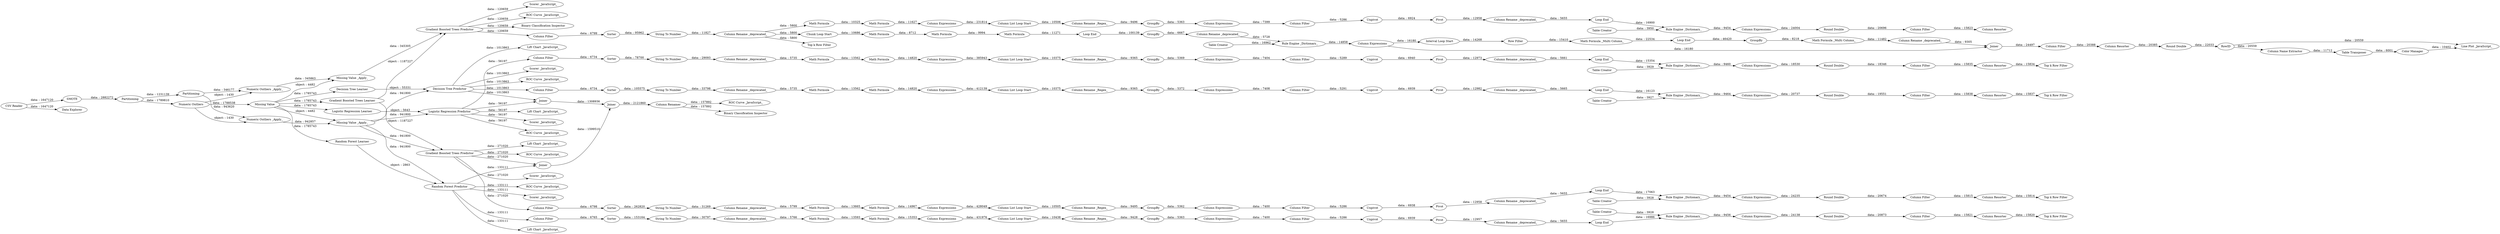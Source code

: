 digraph {
	"-7709929612578393098_396" [label="Column Expressions"]
	"7975123702975824562_384" [label="Table Creator"]
	"7022365391028944680_1" [label="CSV Reader"]
	"7022365391028944680_667" [label="Missing Value _Apply_"]
	"-7709929612578393098_402" [label="Column Filter"]
	"7022365391028944680_641" [label="Logistic Regression Learner"]
	"-73676709606733918_401" [label="Column Expressions"]
	"-73676709606733918_372" [label=Sorter]
	"7022365391028944680_630" [label="Top k Row Filter"]
	"5305042107133885602_409" [label="Column List Loop Start"]
	"7022365391028944680_675" [label="Gradient Boosted Trees Predictor"]
	"7022365391028944680_670" [label="Numeric Outliers"]
	"-8439333824075056946_519" [label="Math Formula"]
	"-7709929612578393098_404" [label=Unpivot]
	"7975123702975824562_371" [label="Column Filter"]
	"7022365391028944680_635" [label="Lift Chart _JavaScript_"]
	"1066552249120315511_568" [label=GroupBy]
	"1066552249120315511_582" [label=Joiner]
	"7022365391028944680_655" [label="Data Explorer"]
	"1066552249120315511_564" [label="Math Formula"]
	"-73676709606733918_385" [label="Rule Engine _Dictionary_"]
	"7022365391028944680_676" [label="Scorer _JavaScript_"]
	"1066552249120315511_570" [label="Table Creator"]
	"7975123702975824562_409" [label="Column List Loop Start"]
	"3471044280051524444_539" [label="Column Filter"]
	"5305042107133885602_410" [label="Column Rename _Regex_"]
	"-73676709606733918_415" [label="Column Expressions"]
	"-6103387995630299603_592" [label="Table Transposer"]
	"5305042107133885602_405" [label="Column Rename _deprecated_"]
	"5305042107133885602_419" [label="Column Filter"]
	"-7709929612578393098_403" [label=Pivot]
	"7022365391028944680_14" [label="Column Renamer"]
	"-7709929612578393098_405" [label="Column Rename _deprecated_"]
	"5305042107133885602_401" [label="Column Expressions"]
	"1066552249120315511_584" [label="Column Filter"]
	"7975123702975824562_410" [label="Column Rename _Regex_"]
	"-73676709606733918_404" [label=Unpivot]
	"7022365391028944680_654" [label="Scorer _JavaScript_"]
	"5305042107133885602_414" [label="Loop End"]
	"7975123702975824562_401" [label="Column Expressions"]
	"7022365391028944680_657" [label=Partitioning]
	"5305042107133885602_403" [label=Pivot]
	"3471044280051524444_530" [label="Round Double"]
	"-73676709606733918_376" [label="Column Rename _deprecated_"]
	"-7709929612578393098_371" [label="Column Filter"]
	"5305042107133885602_376" [label="Column Rename _deprecated_"]
	"7022365391028944680_643" [label="Random Forest Learner"]
	"-73676709606733918_396" [label="Column Expressions"]
	"-7956473070713913492_520" [label="Math Formula"]
	"5305042107133885602_416" [label="Round Double"]
	"-7709929612578393098_385" [label="Rule Engine _Dictionary_"]
	"-7709929612578393098_401" [label="Column Expressions"]
	"7022365391028944680_621" [label="Gradient Boosted Trees Predictor"]
	"5305042107133885602_385" [label="Rule Engine _Dictionary_"]
	"7022365391028944680_10" [label=Joiner]
	"-7709929612578393098_397" [label=GroupBy]
	"7975123702975824562_385" [label="Rule Engine _Dictionary_"]
	"3471044280051524444_548" [label=Sorter]
	"5305042107133885602_397" [label=GroupBy]
	"-8439333824075056946_520" [label="Math Formula"]
	"7022365391028944680_595" [label="Binary Classification Inspector"]
	"3471044280051524444_546" [label="Column Rename _Regex_"]
	"7975123702975824562_403" [label=Pivot]
	"7022365391028944680_625" [label="Lift Chart _JavaScript_"]
	"3471044280051524444_538" [label="Loop End"]
	"1066552249120315511_569" [label="Column Rename _deprecated_"]
	"7022365391028944680_627" [label="ROC Curve _JavaScript_"]
	"7975123702975824562_372" [label=Sorter]
	"7022365391028944680_677" [label="ROC Curve _JavaScript_"]
	"3471044280051524444_544" [label="Column Rename _deprecated_"]
	"-7709929612578393098_418" [label="Column Resorter"]
	"7022365391028944680_674" [label=SMOTE]
	"3471044280051524444_540" [label="Column List Loop Start"]
	"-73676709606733918_403" [label=Pivot]
	"1066552249120315511_571" [label="Rule Engine _Dictionary_"]
	"-73676709606733918_410" [label="Column Rename _Regex_"]
	"3471044280051524444_533" [label="Column Resorter"]
	"1066552249120315511_563" [label="Loop End"]
	"5305042107133885602_372" [label=Sorter]
	"-7709929612578393098_415" [label="Column Expressions"]
	"5305042107133885602_418" [label="Column Resorter"]
	"5305042107133885602_402" [label="Column Filter"]
	"1066552249120315511_577" [label="Loop End"]
	"3471044280051524444_545" [label="String To Number"]
	"7975123702975824562_418" [label="Column Resorter"]
	"-73676709606733918_418" [label="Column Resorter"]
	"7022365391028944680_624" [label="Top k Row Filter"]
	"7022365391028944680_634" [label="Decision Tree Predictor"]
	"-7709929612578393098_372" [label=Sorter]
	"7022365391028944680_636" [label="Top k Row Filter"]
	"5305042107133885602_415" [label="Column Expressions"]
	"-73676709606733918_419" [label="Column Filter"]
	"-6270981922537416593_519" [label="Math Formula"]
	"3471044280051524444_528" [label=Unpivot]
	"1066552249120315511_576" [label="Row Filter"]
	"1066552249120315511_580" [label=GroupBy]
	"7022365391028944680_671" [label="Numeric Outliers _Apply_"]
	"3471044280051524444_542" [label="Rule Engine _Dictionary_"]
	"7022365391028944680_6" [label="ROC Curve _JavaScript_"]
	"7022365391028944680_631" [label="Lift Chart _JavaScript_"]
	"7022365391028944680_658" [label=Partitioning]
	"7022365391028944680_12" [label=Joiner]
	"-7709929612578393098_414" [label="Loop End"]
	"-6270981922537416593_520" [label="Math Formula"]
	"3471044280051524444_531" [label="Column Rename _deprecated_"]
	"-7709929612578393098_384" [label="Table Creator"]
	"7022365391028944680_618" [label="Logistic Regression Predictor"]
	"7022365391028944680_642" [label="Decision Tree Learner"]
	"-7709929612578393098_376" [label="Column Rename _deprecated_"]
	"7022365391028944680_620" [label="Random Forest Predictor"]
	"3471044280051524444_536" [label="Column Filter"]
	"-7709929612578393098_419" [label="Column Filter"]
	"-7709929612578393098_416" [label="Round Double"]
	"1066552249120315511_575" [label="Interval Loop Start"]
	"3471044280051524444_549" [label="Table Creator"]
	"7022365391028944680_11" [label=Joiner]
	"5305042107133885602_399" [label="String To Number"]
	"-7709929612578393098_410" [label="Column Rename _Regex_"]
	"-5978459237162844212_520" [label="Math Formula"]
	"7975123702975824562_404" [label=Unpivot]
	"1066552249120315511_586" [label="Math Formula _Multi Column_"]
	"1066552249120315511_566" [label="Column Expressions"]
	"-73676709606733918_384" [label="Table Creator"]
	"7022365391028944680_650" [label="Binary Classification Inspector"]
	"7975123702975824562_414" [label="Loop End"]
	"7975123702975824562_415" [label="Column Expressions"]
	"5305042107133885602_371" [label="Column Filter"]
	"-73676709606733918_409" [label="Column List Loop Start"]
	"-73676709606733918_416" [label="Round Double"]
	"1066552249120315511_579" [label="Math Formula _Multi Column_"]
	"7975123702975824562_419" [label="Column Filter"]
	"7022365391028944680_665" [label="Missing Value"]
	"7975123702975824562_405" [label="Column Rename _deprecated_"]
	"7022365391028944680_672" [label="Numeric Outliers _Apply_"]
	"5305042107133885602_384" [label="Table Creator"]
	"3471044280051524444_529" [label="Column Expressions"]
	"1066552249120315511_573" [label="Math Formula"]
	"7975123702975824562_402" [label="Column Filter"]
	"-73676709606733918_405" [label="Column Rename _deprecated_"]
	"7022365391028944680_666" [label="Missing Value _Apply_"]
	"3471044280051524444_535" [label="Column Expressions"]
	"5305042107133885602_396" [label="Column Expressions"]
	"7975123702975824562_396" [label="Column Expressions"]
	"7975123702975824562_416" [label="Round Double"]
	"7022365391028944680_417" [label="Top k Row Filter"]
	"-73676709606733918_397" [label=GroupBy]
	"7022365391028944680_668" [label="ROC Curve _JavaScript_"]
	"7022365391028944680_588" [label=RowID]
	"2402070786225675057_519" [label="Math Formula"]
	"-6103387995630299603_590" [label="Color Manager"]
	"3471044280051524444_541" [label="Column Expressions"]
	"7975123702975824562_397" [label=GroupBy]
	"7975123702975824562_376" [label="Column Rename _deprecated_"]
	"2402070786225675057_520" [label="Math Formula"]
	"7975123702975824562_399" [label="String To Number"]
	"-73676709606733918_371" [label="Column Filter"]
	"7022365391028944680_644" [label="Gradient Boosted Trees Learner"]
	"-7956473070713913492_519" [label="Math Formula"]
	"3471044280051524444_547" [label="Column Filter"]
	"1066552249120315511_587" [label="Round Double"]
	"-5978459237162844212_519" [label="Math Formula"]
	"3471044280051524444_537" [label=Pivot]
	"7022365391028944680_651" [label="Scorer _JavaScript_"]
	"7022365391028944680_4" [label="Lift Chart _JavaScript_"]
	"7022365391028944680_653" [label="Scorer _JavaScript_"]
	"1066552249120315511_567" [label="Math Formula"]
	"-73676709606733918_399" [label="String To Number"]
	"7022365391028944680_532" [label="Top k Row Filter"]
	"7022365391028944680_652" [label="Scorer _JavaScript_"]
	"1066552249120315511_585" [label="Column Resorter"]
	"-7709929612578393098_399" [label="String To Number"]
	"1066552249120315511_562" [label="Chunk Loop Start"]
	"3471044280051524444_543" [label=GroupBy]
	"7022365391028944680_633" [label="ROC Curve _JavaScript_"]
	"5305042107133885602_404" [label=Unpivot]
	"-73676709606733918_414" [label="Loop End"]
	"7022365391028944680_589" [label="Line Plot _JavaScript_"]
	"1066552249120315511_581" [label="Column Rename _deprecated_"]
	"-73676709606733918_402" [label="Column Filter"]
	"-7709929612578393098_409" [label="Column List Loop Start"]
	"-6103387995630299603_591" [label="Column Name Extractor"]
	"7022365391028944680_637" [label="ROC Curve _JavaScript_"]
	"7975123702975824562_397" -> "7975123702975824562_401" [label="data: : 5363"]
	"-7709929612578393098_399" -> "-7709929612578393098_376" [label="data: : 29093"]
	"7022365391028944680_620" -> "7022365391028944680_652" [label="data: : 133111"]
	"-73676709606733918_403" -> "-73676709606733918_405" [label="data: : 12982"]
	"-7709929612578393098_414" -> "-7709929612578393098_385" [label="data: : 15354"]
	"7022365391028944680_670" -> "7022365391028944680_671" [label="object: : 1430"]
	"7022365391028944680_675" -> "7022365391028944680_677" [label="data: : 120659"]
	"7022365391028944680_620" -> "7022365391028944680_10" [label="data: : 133111"]
	"3471044280051524444_547" -> "3471044280051524444_548" [label="data: : 6799"]
	"2402070786225675057_520" -> "3471044280051524444_541" [label="data: : 11627"]
	"3471044280051524444_545" -> "3471044280051524444_544" [label="data: : 11827"]
	"3471044280051524444_540" -> "3471044280051524444_546" [label="data: : 10506"]
	"7975123702975824562_414" -> "7975123702975824562_385" [label="data: : 16986"]
	"7022365391028944680_666" -> "7022365391028944680_618" [label="data: : 941800"]
	"5305042107133885602_396" -> "5305042107133885602_409" [label="data: : 428049"]
	"-7709929612578393098_405" -> "-7709929612578393098_414" [label="data: : 5661"]
	"-6103387995630299603_592" -> "-6103387995630299603_590" [label="data: : 6001"]
	"5305042107133885602_399" -> "5305042107133885602_376" [label="data: : 31269"]
	"3471044280051524444_543" -> "3471044280051524444_535" [label="data: : 5363"]
	"5305042107133885602_397" -> "5305042107133885602_401" [label="data: : 5362"]
	"-73676709606733918_402" -> "-73676709606733918_404" [label="data: : 5291"]
	"5305042107133885602_385" -> "5305042107133885602_415" [label="data: : 9454"]
	"1066552249120315511_585" -> "1066552249120315511_587" [label="data: : 20385"]
	"7022365391028944680_620" -> "7022365391028944680_627" [label="data: : 133111"]
	"7022365391028944680_1" -> "7022365391028944680_674" [label="data: : 1647120"]
	"-73676709606733918_399" -> "-73676709606733918_376" [label="data: : 33798"]
	"7022365391028944680_674" -> "7022365391028944680_657" [label="data: : 2882272"]
	"1066552249120315511_566" -> "1066552249120315511_582" [label="data: : 16180"]
	"2402070786225675057_519" -> "2402070786225675057_520" [label="data: : 10325"]
	"3471044280051524444_529" -> "3471044280051524444_530" [label="data: : 24004"]
	"7975123702975824562_399" -> "7975123702975824562_376" [label="data: : 30797"]
	"-6103387995630299603_590" -> "7022365391028944680_589" [label="data: : 10402"]
	"3471044280051524444_538" -> "3471044280051524444_542" [label="data: : 16900"]
	"1066552249120315511_563" -> "1066552249120315511_568" [label="data: : 100139"]
	"-7709929612578393098_404" -> "-7709929612578393098_403" [label="data: : 6940"]
	"5305042107133885602_376" -> "-6270981922537416593_519" [label="data: : 5799"]
	"7975123702975824562_396" -> "7975123702975824562_409" [label="data: : 431976"]
	"7022365391028944680_670" -> "7022365391028944680_672" [label="object: : 1430"]
	"7022365391028944680_675" -> "7022365391028944680_650" [label="data: : 120659"]
	"7975123702975824562_401" -> "7975123702975824562_402" [label="data: : 7400"]
	"7022365391028944680_665" -> "7022365391028944680_644" [label="data: : 1785743"]
	"3471044280051524444_549" -> "3471044280051524444_542" [label="data: : 3950"]
	"7022365391028944680_657" -> "7022365391028944680_670" [label="data: : 1789810"]
	"7022365391028944680_675" -> "3471044280051524444_547" [label="data: : 120659"]
	"7022365391028944680_14" -> "7022365391028944680_595" [label="data: : 157892"]
	"7975123702975824562_419" -> "7975123702975824562_418" [label="data: : 15821"]
	"7022365391028944680_657" -> "7022365391028944680_658" [label="data: : 1231139"]
	"-7709929612578393098_376" -> "-7956473070713913492_519" [label="data: : 5735"]
	"-73676709606733918_384" -> "-73676709606733918_385" [label="data: : 3927"]
	"1066552249120315511_577" -> "1066552249120315511_580" [label="data: : 46420"]
	"-7709929612578393098_384" -> "-7709929612578393098_385" [label="data: : 3929"]
	"7975123702975824562_415" -> "7975123702975824562_416" [label="data: : 24138"]
	"7022365391028944680_12" -> "7022365391028944680_14" [label="data: : 2121860"]
	"-7709929612578393098_409" -> "-7709929612578393098_410" [label="data: : 10375"]
	"3471044280051524444_544" -> "1066552249120315511_562" [label="data: : 5800"]
	"7022365391028944680_588" -> "-6103387995630299603_591" [label="data: : 20559"]
	"7022365391028944680_644" -> "7022365391028944680_621" [label="object: : 1187227"]
	"7022365391028944680_665" -> "7022365391028944680_666" [label="object: : 4482"]
	"1066552249120315511_582" -> "1066552249120315511_584" [label="data: : 24497"]
	"7022365391028944680_658" -> "7022365391028944680_671" [label="data: : 943620"]
	"7022365391028944680_634" -> "7022365391028944680_633" [label="data: : 1013863"]
	"7022365391028944680_665" -> "7022365391028944680_641" [label="data: : 1785743"]
	"5305042107133885602_402" -> "5305042107133885602_404" [label="data: : 5286"]
	"-7709929612578393098_396" -> "-7709929612578393098_409" [label="data: : 385943"]
	"1066552249120315511_579" -> "1066552249120315511_577" [label="data: : 22534"]
	"-7709929612578393098_416" -> "-7709929612578393098_419" [label="data: : 18346"]
	"5305042107133885602_410" -> "5305042107133885602_397" [label="data: : 9495"]
	"1066552249120315511_575" -> "1066552249120315511_576" [label="data: : 14268"]
	"-6103387995630299603_591" -> "-6103387995630299603_592" [label="data: : 11712"]
	"1066552249120315511_562" -> "1066552249120315511_564" [label="data: : 10686"]
	"-7709929612578393098_385" -> "-7709929612578393098_415" [label="data: : 9460"]
	"1066552249120315511_580" -> "1066552249120315511_586" [label="data: : 8218"]
	"7975123702975824562_385" -> "7975123702975824562_415" [label="data: : 9456"]
	"7022365391028944680_634" -> "7022365391028944680_631" [label="data: : 1013863"]
	"3471044280051524444_535" -> "3471044280051524444_536" [label="data: : 7399"]
	"7022365391028944680_621" -> "7022365391028944680_6" [label="data: : 271020"]
	"3471044280051524444_541" -> "3471044280051524444_540" [label="data: : 231814"]
	"1066552249120315511_566" -> "1066552249120315511_575" [label="data: : 16180"]
	"-73676709606733918_397" -> "-73676709606733918_401" [label="data: : 5372"]
	"7022365391028944680_11" -> "7022365391028944680_12" [label="data: : 1308936"]
	"7022365391028944680_621" -> "7022365391028944680_10" [label="data: : 271020"]
	"-7709929612578393098_418" -> "7022365391028944680_636" [label="data: : 15834"]
	"7022365391028944680_10" -> "7022365391028944680_12" [label="data: : 1599510"]
	"-73676709606733918_416" -> "-73676709606733918_419" [label="data: : 19551"]
	"7022365391028944680_618" -> "7022365391028944680_654" [label="data: : 56197"]
	"7022365391028944680_620" -> "7022365391028944680_625" [label="data: : 133111"]
	"-8439333824075056946_519" -> "-8439333824075056946_520" [label="data: : 13562"]
	"3471044280051524444_544" -> "2402070786225675057_519" [label="data: : 5800"]
	"7022365391028944680_644" -> "7022365391028944680_675" [label="object: : 1187227"]
	"7975123702975824562_402" -> "7975123702975824562_404" [label="data: : 5286"]
	"-73676709606733918_385" -> "-73676709606733918_415" [label="data: : 9464"]
	"5305042107133885602_403" -> "5305042107133885602_405" [label="data: : 12958"]
	"7975123702975824562_372" -> "7975123702975824562_399" [label="data: : 153164"]
	"-73676709606733918_376" -> "-8439333824075056946_519" [label="data: : 5735"]
	"-73676709606733918_414" -> "-73676709606733918_385" [label="data: : 16123"]
	"5305042107133885602_409" -> "5305042107133885602_410" [label="data: : 10505"]
	"-73676709606733918_405" -> "-73676709606733918_414" [label="data: : 5665"]
	"7022365391028944680_634" -> "7022365391028944680_11" [label="data: : 1013863"]
	"7022365391028944680_1" -> "7022365391028944680_655" [label="data: : 1647120"]
	"7022365391028944680_620" -> "7975123702975824562_371" [label="data: : 133111"]
	"-7709929612578393098_397" -> "-7709929612578393098_401" [label="data: : 5369"]
	"7975123702975824562_418" -> "7022365391028944680_624" [label="data: : 15820"]
	"7975123702975824562_384" -> "7975123702975824562_385" [label="data: : 3928"]
	"5305042107133885602_415" -> "5305042107133885602_416" [label="data: : 24235"]
	"5305042107133885602_384" -> "5305042107133885602_385" [label="data: : 3928"]
	"7975123702975824562_410" -> "7975123702975824562_397" [label="data: : 9428"]
	"3471044280051524444_536" -> "3471044280051524444_528" [label="data: : 5286"]
	"1066552249120315511_573" -> "1066552249120315511_563" [label="data: : 11271"]
	"7975123702975824562_405" -> "7975123702975824562_414" [label="data: : 5655"]
	"-73676709606733918_401" -> "-73676709606733918_402" [label="data: : 7408"]
	"7022365391028944680_618" -> "-7709929612578393098_371" [label="data: : 56197"]
	"-73676709606733918_415" -> "-73676709606733918_416" [label="data: : 20737"]
	"1066552249120315511_581" -> "1066552249120315511_582" [label="data: : 9305"]
	"1066552249120315511_571" -> "1066552249120315511_566" [label="data: : 14858"]
	"-7956473070713913492_520" -> "-7709929612578393098_396" [label="data: : 14820"]
	"7022365391028944680_618" -> "7022365391028944680_637" [label="data: : 56197"]
	"7022365391028944680_621" -> "7022365391028944680_4" [label="data: : 271020"]
	"7022365391028944680_634" -> "7022365391028944680_653" [label="data: : 1013863"]
	"7022365391028944680_665" -> "7022365391028944680_667" [label="object: : 4482"]
	"-73676709606733918_409" -> "-73676709606733918_410" [label="data: : 10375"]
	"1066552249120315511_568" -> "1066552249120315511_569" [label="data: : 6667"]
	"-73676709606733918_418" -> "7022365391028944680_630" [label="data: : 15837"]
	"5305042107133885602_414" -> "5305042107133885602_385" [label="data: : 17063"]
	"1066552249120315511_569" -> "1066552249120315511_571" [label="data: : 5728"]
	"3471044280051524444_539" -> "3471044280051524444_533" [label="data: : 15823"]
	"3471044280051524444_548" -> "3471044280051524444_545" [label="data: : 95962"]
	"5305042107133885602_371" -> "5305042107133885602_372" [label="data: : 6798"]
	"1066552249120315511_587" -> "7022365391028944680_588" [label="data: : 22033"]
	"7022365391028944680_665" -> "7022365391028944680_642" [label="data: : 1785743"]
	"-8439333824075056946_520" -> "-73676709606733918_396" [label="data: : 14820"]
	"7022365391028944680_618" -> "7022365391028944680_635" [label="data: : 56197"]
	"-7709929612578393098_371" -> "-7709929612578393098_372" [label="data: : 6734"]
	"5305042107133885602_416" -> "5305042107133885602_419" [label="data: : 20674"]
	"-5978459237162844212_520" -> "7975123702975824562_396" [label="data: : 15353"]
	"7022365391028944680_621" -> "5305042107133885602_371" [label="data: : 271020"]
	"3471044280051524444_530" -> "3471044280051524444_539" [label="data: : 20696"]
	"5305042107133885602_372" -> "5305042107133885602_399" [label="data: : 262820"]
	"7022365391028944680_658" -> "7022365391028944680_672" [label="data: : 346177"]
	"-73676709606733918_419" -> "-73676709606733918_418" [label="data: : 15838"]
	"7022365391028944680_670" -> "7022365391028944680_665" [label="data: : 1788538"]
	"7022365391028944680_672" -> "7022365391028944680_667" [label="data: : 345863"]
	"1066552249120315511_586" -> "1066552249120315511_581" [label="data: : 11482"]
	"7022365391028944680_641" -> "7022365391028944680_618" [label="object: : 5643"]
	"-73676709606733918_404" -> "-73676709606733918_403" [label="data: : 6939"]
	"-73676709606733918_371" -> "-73676709606733918_372" [label="data: : 6734"]
	"5305042107133885602_418" -> "7022365391028944680_417" [label="data: : 15814"]
	"7022365391028944680_666" -> "7022365391028944680_621" [label="data: : 941800"]
	"7022365391028944680_671" -> "7022365391028944680_666" [label="data: : 942857"]
	"3471044280051524444_542" -> "3471044280051524444_529" [label="data: : 9454"]
	"7975123702975824562_416" -> "7975123702975824562_419" [label="data: : 20873"]
	"-7709929612578393098_419" -> "-7709929612578393098_418" [label="data: : 15835"]
	"7022365391028944680_618" -> "7022365391028944680_11" [label="data: : 56197"]
	"5305042107133885602_401" -> "5305042107133885602_402" [label="data: : 7400"]
	"7022365391028944680_666" -> "7022365391028944680_620" [label="data: : 941800"]
	"-7709929612578393098_402" -> "-7709929612578393098_404" [label="data: : 5289"]
	"7022365391028944680_588" -> "7022365391028944680_589" [label="data: : 20559"]
	"5305042107133885602_405" -> "5305042107133885602_414" [label="data: : 5655"]
	"7975123702975824562_403" -> "7975123702975824562_405" [label="data: : 12957"]
	"3471044280051524444_531" -> "3471044280051524444_538" [label="data: : 5655"]
	"7975123702975824562_409" -> "7975123702975824562_410" [label="data: : 10438"]
	"7022365391028944680_634" -> "-73676709606733918_371" [label="data: : 1013863"]
	"1066552249120315511_567" -> "1066552249120315511_573" [label="data: : 9994"]
	"-7709929612578393098_410" -> "-7709929612578393098_397" [label="data: : 9365"]
	"-7709929612578393098_403" -> "-7709929612578393098_405" [label="data: : 12973"]
	"-7709929612578393098_415" -> "-7709929612578393098_416" [label="data: : 18530"]
	"7022365391028944680_666" -> "7022365391028944680_634" [label="data: : 941800"]
	"-6270981922537416593_520" -> "5305042107133885602_396" [label="data: : 14967"]
	"1066552249120315511_576" -> "1066552249120315511_579" [label="data: : 15410"]
	"7975123702975824562_376" -> "-5978459237162844212_519" [label="data: : 5766"]
	"-73676709606733918_396" -> "-73676709606733918_409" [label="data: : 412139"]
	"-6270981922537416593_519" -> "-6270981922537416593_520" [label="data: : 13665"]
	"3471044280051524444_528" -> "3471044280051524444_537" [label="data: : 6924"]
	"-73676709606733918_372" -> "-73676709606733918_399" [label="data: : 105575"]
	"7022365391028944680_14" -> "7022365391028944680_668" [label="data: : 157892"]
	"3471044280051524444_546" -> "3471044280051524444_543" [label="data: : 9496"]
	"7975123702975824562_371" -> "7975123702975824562_372" [label="data: : 6765"]
	"5305042107133885602_404" -> "5305042107133885602_403" [label="data: : 6938"]
	"1066552249120315511_570" -> "1066552249120315511_571" [label="data: : 16962"]
	"-7709929612578393098_401" -> "-7709929612578393098_402" [label="data: : 7404"]
	"3471044280051524444_537" -> "3471044280051524444_531" [label="data: : 12958"]
	"7022365391028944680_621" -> "7022365391028944680_651" [label="data: : 271020"]
	"-73676709606733918_410" -> "-73676709606733918_397" [label="data: : 9365"]
	"7022365391028944680_665" -> "7022365391028944680_643" [label="data: : 1785743"]
	"7022365391028944680_667" -> "7022365391028944680_675" [label="data: : 345305"]
	"1066552249120315511_564" -> "1066552249120315511_567" [label="data: : 8712"]
	"5305042107133885602_419" -> "5305042107133885602_418" [label="data: : 15815"]
	"-7956473070713913492_519" -> "-7956473070713913492_520" [label="data: : 13562"]
	"1066552249120315511_584" -> "1066552249120315511_585" [label="data: : 20388"]
	"7975123702975824562_404" -> "7975123702975824562_403" [label="data: : 6939"]
	"7022365391028944680_642" -> "7022365391028944680_634" [label="object: : 55331"]
	"7022365391028944680_675" -> "7022365391028944680_676" [label="data: : 120659"]
	"3471044280051524444_544" -> "7022365391028944680_532" [label="data: : 5800"]
	"-5978459237162844212_519" -> "-5978459237162844212_520" [label="data: : 13593"]
	"-7709929612578393098_372" -> "-7709929612578393098_399" [label="data: : 78700"]
	"7022365391028944680_643" -> "7022365391028944680_620" [label="object: : 2863"]
	rankdir=LR
}
